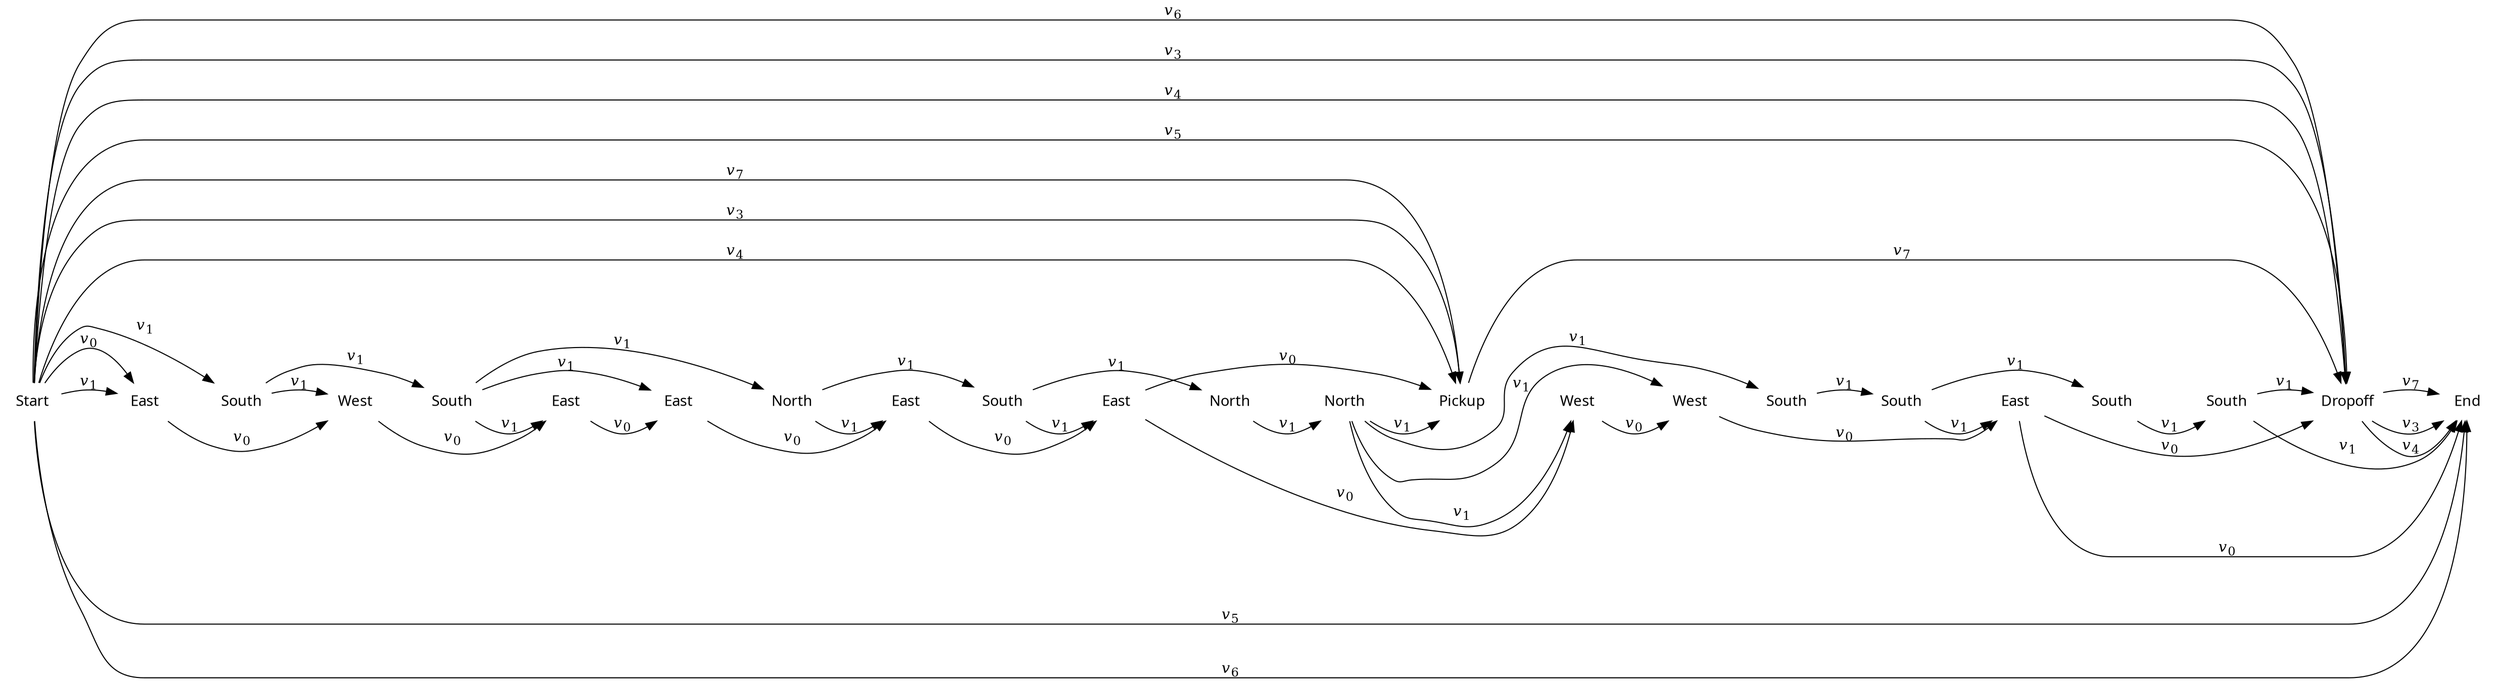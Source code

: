 digraph cat {
rankdir=LR
node [shape=plaintext]
edge [arrowhead=normal]

0 [label="Start",fontname="sans"]
1 [label="East",fontname="sans"]
2 [label="South",fontname="sans"]
3 [label="West",fontname="sans"]
4 [label="South",fontname="sans"]
5 [label="East",fontname="sans"]
6 [label="East",fontname="sans"]
7 [label="North",fontname="sans"]
8 [label="East",fontname="sans"]
9 [label="South",fontname="sans"]
10 [label="East",fontname="sans"]
11 [label="North",fontname="sans"]
12 [label="North",fontname="sans"]
13 [label="Pickup",fontname="sans"]
14 [label="West",fontname="sans"]
15 [label="West",fontname="sans"]
16 [label="South",fontname="sans"]
17 [label="South",fontname="sans"]
18 [label="East",fontname="sans"]
19 [label="South",fontname="sans"]
20 [label="South",fontname="sans"]
21 [label="Dropoff",fontname="sans"]
22 [label="End",fontname="sans"]

0 -> 1 [label=<<i>v</i><sub>0</sub>>]
0 -> 1 [label=<<i>v</i><sub>1</sub>>]
0 -> 2 [label=<<i>v</i><sub>1</sub>>]
0 -> 13 [label=<<i>v</i><sub>3</sub>>]
0 -> 21 [label=<<i>v</i><sub>3</sub>>]
0 -> 13 [label=<<i>v</i><sub>4</sub>>]
0 -> 21 [label=<<i>v</i><sub>4</sub>>]
0 -> 21 [label=<<i>v</i><sub>5</sub>>]
0 -> 22 [label=<<i>v</i><sub>5</sub>>]
0 -> 21 [label=<<i>v</i><sub>6</sub>>]
0 -> 22 [label=<<i>v</i><sub>6</sub>>]
0 -> 13 [label=<<i>v</i><sub>7</sub>>]
1 -> 3 [label=<<i>v</i><sub>0</sub>>]
2 -> 3 [label=<<i>v</i><sub>1</sub>>]
2 -> 4 [label=<<i>v</i><sub>1</sub>>]
3 -> 5 [label=<<i>v</i><sub>0</sub>>]
4 -> 5 [label=<<i>v</i><sub>1</sub>>]
4 -> 6 [label=<<i>v</i><sub>1</sub>>]
4 -> 7 [label=<<i>v</i><sub>1</sub>>]
5 -> 6 [label=<<i>v</i><sub>0</sub>>]
6 -> 8 [label=<<i>v</i><sub>0</sub>>]
7 -> 8 [label=<<i>v</i><sub>1</sub>>]
7 -> 9 [label=<<i>v</i><sub>1</sub>>]
8 -> 10 [label=<<i>v</i><sub>0</sub>>]
9 -> 10 [label=<<i>v</i><sub>1</sub>>]
9 -> 11 [label=<<i>v</i><sub>1</sub>>]
10 -> 13 [label=<<i>v</i><sub>0</sub>>]
10 -> 14 [label=<<i>v</i><sub>0</sub>>]
11 -> 12 [label=<<i>v</i><sub>1</sub>>]
12 -> 13 [label=<<i>v</i><sub>1</sub>>]
12 -> 14 [label=<<i>v</i><sub>1</sub>>]
12 -> 15 [label=<<i>v</i><sub>1</sub>>]
12 -> 16 [label=<<i>v</i><sub>1</sub>>]
13 -> 21 [label=<<i>v</i><sub>7</sub>>]
14 -> 15 [label=<<i>v</i><sub>0</sub>>]
15 -> 18 [label=<<i>v</i><sub>0</sub>>]
16 -> 17 [label=<<i>v</i><sub>1</sub>>]
17 -> 18 [label=<<i>v</i><sub>1</sub>>]
17 -> 19 [label=<<i>v</i><sub>1</sub>>]
18 -> 21 [label=<<i>v</i><sub>0</sub>>]
18 -> 22 [label=<<i>v</i><sub>0</sub>>]
19 -> 20 [label=<<i>v</i><sub>1</sub>>]
20 -> 21 [label=<<i>v</i><sub>1</sub>>]
20 -> 22 [label=<<i>v</i><sub>1</sub>>]
21 -> 22 [label=<<i>v</i><sub>3</sub>>]
21 -> 22 [label=<<i>v</i><sub>4</sub>>]
21 -> 22 [label=<<i>v</i><sub>7</sub>>]

# To line up the actions
0 -> 1 [weight=100,style=invis]
1 -> 2 [weight=100,style=invis]
2 -> 3 [weight=100,style=invis]
3 -> 4 [weight=100,style=invis]
4 -> 5 [weight=100,style=invis]
5 -> 6 [weight=100,style=invis]
6 -> 7 [weight=100,style=invis]
7 -> 8 [weight=100,style=invis]
8 -> 9 [weight=100,style=invis]
9 -> 10 [weight=100,style=invis]
10 -> 11 [weight=100,style=invis]
11 -> 12 [weight=100,style=invis]
12 -> 13 [weight=100,style=invis]
13 -> 14 [weight=100,style=invis]
14 -> 15 [weight=100,style=invis]
15 -> 16 [weight=100,style=invis]
16 -> 17 [weight=100,style=invis]
17 -> 18 [weight=100,style=invis]
18 -> 19 [weight=100,style=invis]
19 -> 20 [weight=100,style=invis]
20 -> 21 [weight=100,style=invis]
21 -> 22 [weight=100,style=invis]
}
